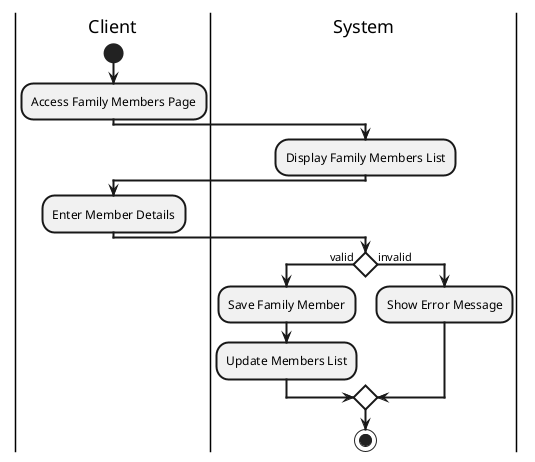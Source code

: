 @startuml
skinparam defaultTextAlignment center
skinparam ArrowThickness 2
skinparam ActivityBorderThickness 2
skinparam ActivityDiamondBackgroundColor white
skinparam ActivityDiamondBorderThickness 2

|Client|
start
:Access Family Members Page;

|System|
:Display Family Members List;

|Client|
:Enter Member Details;

|System|
if () then (valid)
  :Save Family Member;
  :Update Members List;
else (invalid)
  :Show Error Message;
endif

stop

@enduml 